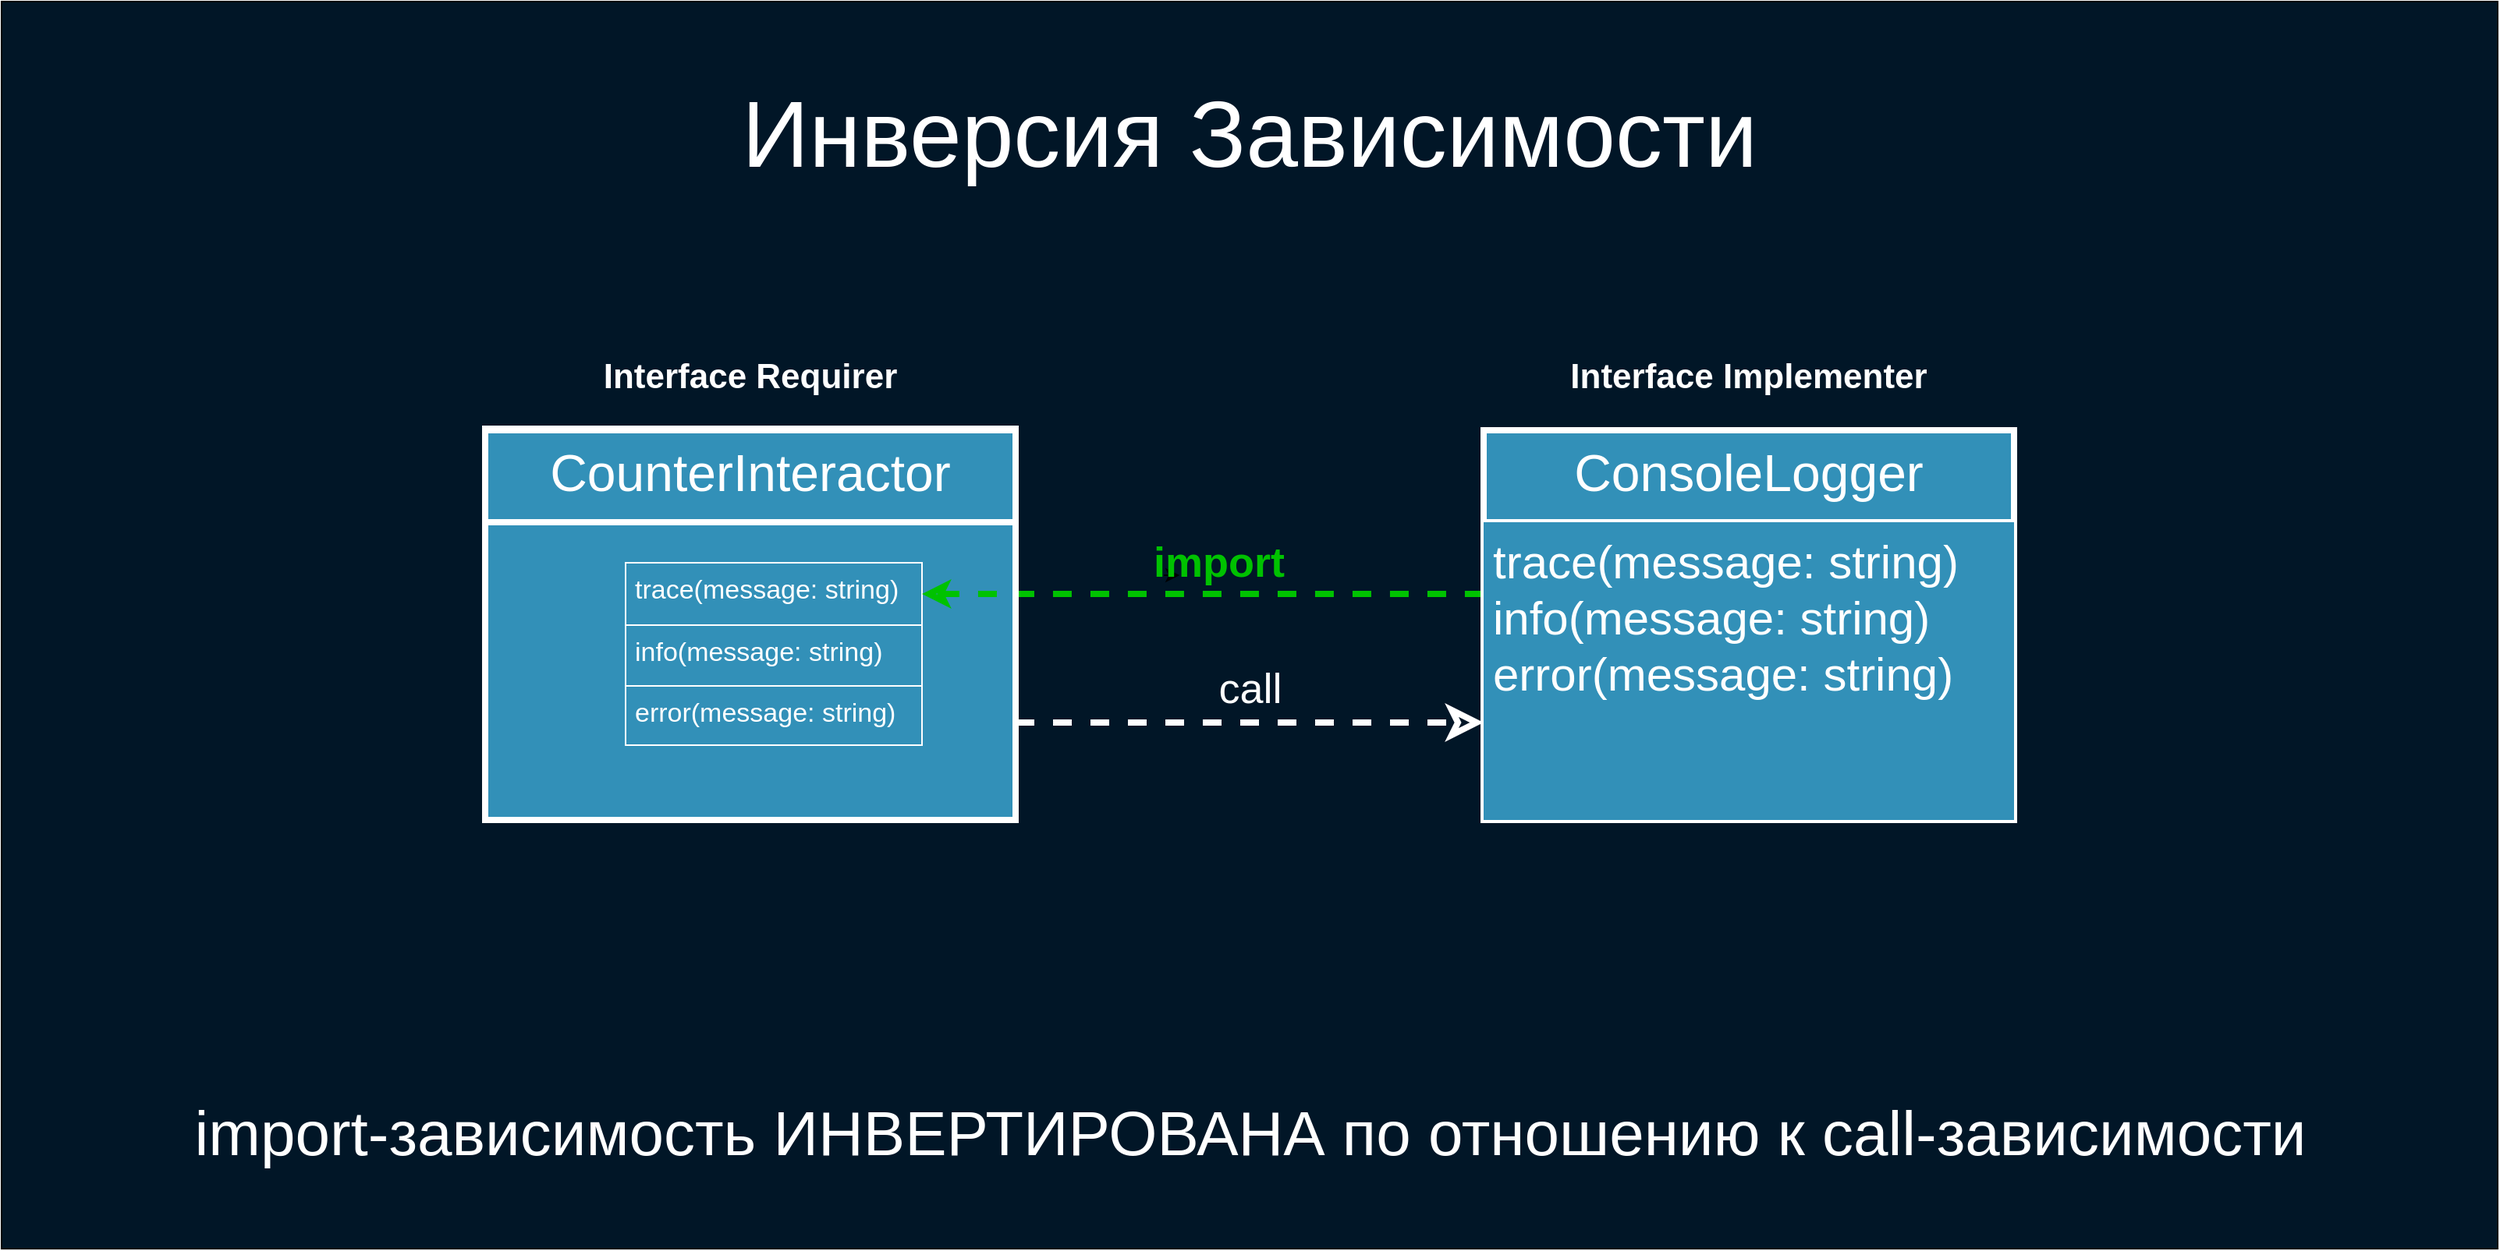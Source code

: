 <mxfile version="13.0.3" type="device"><diagram name="Page-1" id="b5b7bab2-c9e2-2cf4-8b2a-24fd1a2a6d21"><mxGraphModel dx="4154" dy="967" grid="1" gridSize="10" guides="1" tooltips="1" connect="1" arrows="1" fold="1" page="1" pageScale="1" pageWidth="827" pageHeight="1169" background="#ffffff" math="0" shadow="0"><root><mxCell id="0"/><mxCell id="1" parent="0"/><mxCell id="crDRbli0xWPwZ9U8P9Jx-28" value="" style="rounded=0;whiteSpace=wrap;html=1;fillColor=#011627;fontSize=30;fontColor=#FFFFFF;strokeColor=#000000;" parent="1" vertex="1"><mxGeometry x="-2180" y="90" width="1600" height="800" as="geometry"/></mxCell><mxCell id="cLPxnj6lvpPJeD9SZapH-14" value="" style="group" parent="1" vertex="1" connectable="0"><mxGeometry x="-1870" y="364" width="340" height="250" as="geometry"/></mxCell><mxCell id="cLPxnj6lvpPJeD9SZapH-4" value="InterfaceRequirer" style="swimlane;fontStyle=0;align=center;verticalAlign=top;childLayout=stackLayout;horizontal=1;startSize=59;horizontalStack=0;resizeParent=1;resizeParentMax=0;resizeLast=0;collapsible=1;marginBottom=0;strokeColor=#FFFFFF;strokeWidth=4;fillColor=#3290B8;fontSize=33;fontColor=#FFFFFF;labelBackgroundColor=none;" parent="cLPxnj6lvpPJeD9SZapH-14" vertex="1"><mxGeometry width="340" height="250" as="geometry"/></mxCell><mxCell id="cLPxnj6lvpPJeD9SZapH-5" value="" style="text;strokeColor=none;fillColor=#3290B8;align=left;verticalAlign=top;spacingLeft=4;spacingRight=4;overflow=hidden;rotatable=0;points=[[0,0.5],[1,0.5]];portConstraint=eastwest;fontColor=#FFFFFF;fontSize=30;labelBackgroundColor=none;" parent="cLPxnj6lvpPJeD9SZapH-4" vertex="1"><mxGeometry y="59" width="340" height="191" as="geometry"/></mxCell><mxCell id="cLPxnj6lvpPJeD9SZapH-7" value="trace(message: string)" style="text;strokeColor=#FFFFFF;fillColor=#3290B8;align=left;verticalAlign=top;spacingLeft=4;spacingRight=4;overflow=hidden;rotatable=0;points=[[0,0.5],[1,0.5]];portConstraint=eastwest;fontColor=#FFFFFF;fontSize=17;labelBackgroundColor=none;" parent="cLPxnj6lvpPJeD9SZapH-14" vertex="1"><mxGeometry x="90" y="86" width="190" height="40" as="geometry"/></mxCell><mxCell id="cLPxnj6lvpPJeD9SZapH-8" value="info(message: string)" style="text;strokeColor=#FFFFFF;fillColor=#3290B8;align=left;verticalAlign=top;spacingLeft=4;spacingRight=4;overflow=hidden;rotatable=0;points=[[0,0.5],[1,0.5]];portConstraint=eastwest;fontColor=#FFFFFF;fontSize=17;labelBackgroundColor=none;" parent="cLPxnj6lvpPJeD9SZapH-14" vertex="1"><mxGeometry x="90" y="126" width="190" height="39" as="geometry"/></mxCell><mxCell id="cLPxnj6lvpPJeD9SZapH-9" value="error(message: string)" style="text;strokeColor=#FFFFFF;fillColor=#3290B8;align=left;verticalAlign=top;spacingLeft=4;spacingRight=4;overflow=hidden;rotatable=0;points=[[0,0.5],[1,0.5]];portConstraint=eastwest;fontColor=#FFFFFF;fontSize=17;labelBackgroundColor=none;" parent="cLPxnj6lvpPJeD9SZapH-14" vertex="1"><mxGeometry x="90" y="165" width="190" height="38" as="geometry"/></mxCell><mxCell id="jOwIxk3vogOaWyEmxDxG-9" value="Инверсия Зависимости" style="text;html=1;strokeColor=none;fillColor=none;align=center;verticalAlign=middle;whiteSpace=wrap;rounded=0;fontSize=60;fontColor=#FFFFFF;" parent="1" vertex="1"><mxGeometry x="-1999.06" y="140" width="1238.13" height="70" as="geometry"/></mxCell><mxCell id="HJhdJmxSS5BMoj7pObH_-2" style="edgeStyle=orthogonalEdgeStyle;rounded=0;orthogonalLoop=1;jettySize=auto;html=1;exitX=0.5;exitY=1;exitDx=0;exitDy=0;entryX=0.553;entryY=0.974;entryDx=0;entryDy=0;entryPerimeter=0;fontSize=33;fontColor=#FFFFFF;" parent="1" edge="1"><mxGeometry relative="1" as="geometry"><mxPoint x="-1435.0" y="458" as="sourcePoint"/><mxPoint x="-1424.93" y="457.48" as="targetPoint"/></mxGeometry></mxCell><mxCell id="cLPxnj6lvpPJeD9SZapH-2" value="call" style="endArrow=classic;endSize=12;dashed=1;html=1;strokeColor=#FFFFFF;strokeWidth=4;fontSize=27;labelBackgroundColor=none;fontColor=#FFFFFF;entryX=0;entryY=0.75;entryDx=0;entryDy=0;exitX=1;exitY=0.75;exitDx=0;exitDy=0;endFill=0;fontStyle=0" parent="1" source="HJhdJmxSS5BMoj7pObH_-7" target="lnrhcF5-zrZUQGdcZG1h-1" edge="1"><mxGeometry y="23" width="160" relative="1" as="geometry"><mxPoint x="-1910" y="790" as="sourcePoint"/><mxPoint x="-1750" y="790" as="targetPoint"/><Array as="points"/><mxPoint y="1" as="offset"/></mxGeometry></mxCell><mxCell id="cLPxnj6lvpPJeD9SZapH-26" value="import" style="endArrow=none;endSize=12;dashed=1;html=1;strokeColor=#00C200;strokeWidth=4;fontSize=27;labelBackgroundColor=none;fontColor=#00C200;entryX=0;entryY=0.75;entryDx=0;entryDy=0;exitX=1;exitY=0.5;exitDx=0;exitDy=0;startArrow=classic;startFill=0;endFill=0;fontStyle=1" parent="1" source="cLPxnj6lvpPJeD9SZapH-7" edge="1"><mxGeometry x="0.056" y="20" width="160" relative="1" as="geometry"><mxPoint x="-1529.99" y="470" as="sourcePoint"/><mxPoint x="-1229.99" y="470" as="targetPoint"/><Array as="points"/><mxPoint as="offset"/></mxGeometry></mxCell><mxCell id="cLPxnj6lvpPJeD9SZapH-27" value="&lt;span&gt;import-зависимость ИНВЕРТИРОВАНА по отношению к call-зависимости&lt;/span&gt;" style="text;html=1;strokeColor=none;fillColor=none;align=center;verticalAlign=middle;whiteSpace=wrap;rounded=0;fontSize=40;fontColor=#FFFFFF;fontStyle=0" parent="1" vertex="1"><mxGeometry x="-2071.24" y="780" width="1382.5" height="70" as="geometry"/></mxCell><mxCell id="cLPxnj6lvpPJeD9SZapH-28" value="Interface Requirer" style="text;align=center;fontStyle=1;verticalAlign=middle;spacingLeft=3;spacingRight=3;strokeColor=none;rotatable=0;points=[[0,0.5],[1,0.5]];portConstraint=eastwest;labelBackgroundColor=none;fillColor=none;fontSize=22;fontColor=#FFFFFF;strokeWidth=4;" parent="1" vertex="1"><mxGeometry x="-1840" y="300" width="280" height="56" as="geometry"/></mxCell><mxCell id="cLPxnj6lvpPJeD9SZapH-29" value="Interface Implementer" style="text;align=center;fontStyle=1;verticalAlign=middle;spacingLeft=3;spacingRight=3;strokeColor=none;rotatable=0;points=[[0,0.5],[1,0.5]];portConstraint=eastwest;labelBackgroundColor=none;fillColor=none;fontSize=22;fontColor=#FFFFFF;strokeWidth=4;" parent="1" vertex="1"><mxGeometry x="-1230" y="300" width="340" height="56" as="geometry"/></mxCell><mxCell id="lnrhcF5-zrZUQGdcZG1h-1" value="ConsoleLogger" style="swimlane;fontStyle=0;align=center;verticalAlign=top;childLayout=stackLayout;horizontal=1;startSize=59;horizontalStack=0;resizeParent=1;resizeParentMax=0;resizeLast=0;collapsible=1;marginBottom=0;strokeColor=#FFFFFF;strokeWidth=4;fillColor=#3290B8;fontSize=33;fontColor=#FFFFFF;labelBackgroundColor=none;" parent="1" vertex="1"><mxGeometry x="-1230" y="365" width="340" height="250" as="geometry"/></mxCell><mxCell id="lnrhcF5-zrZUQGdcZG1h-2" value="trace(message: string)&#10;info(message: string)&#10;error(message: string)" style="text;strokeColor=none;fillColor=#3290B8;align=left;verticalAlign=top;spacingLeft=4;spacingRight=4;overflow=hidden;rotatable=0;points=[[0,0.5],[1,0.5]];portConstraint=eastwest;fontColor=#FFFFFF;fontSize=30;labelBackgroundColor=none;" parent="lnrhcF5-zrZUQGdcZG1h-1" vertex="1"><mxGeometry y="59" width="340" height="191" as="geometry"/></mxCell><mxCell id="HJhdJmxSS5BMoj7pObH_-7" value="CounterInteractor" style="swimlane;fontStyle=0;align=center;verticalAlign=top;childLayout=stackLayout;horizontal=1;startSize=59;horizontalStack=0;resizeParent=1;resizeParentMax=0;resizeLast=0;collapsible=1;marginBottom=0;strokeColor=#FFFFFF;strokeWidth=4;fillColor=#3290B8;fontSize=33;fontColor=#FFFFFF;labelBackgroundColor=none;" parent="1" vertex="1"><mxGeometry x="-1870" y="365" width="340" height="250" as="geometry"/></mxCell></root></mxGraphModel></diagram></mxfile>